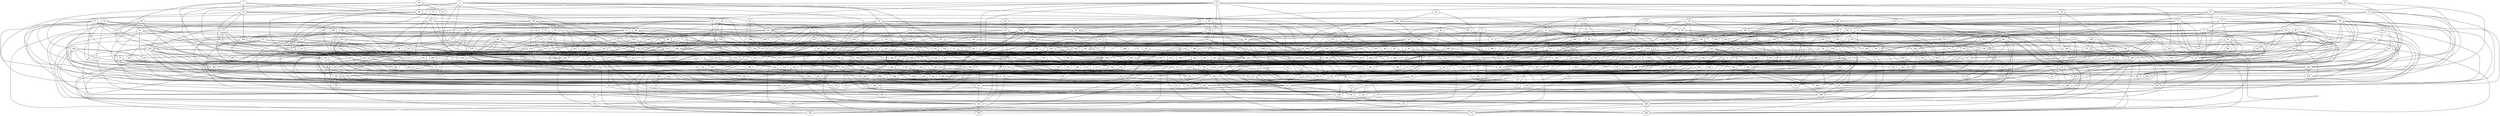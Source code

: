 strict graph "gnp_random_graph(400,0.015)" {
0;
1;
2;
3;
4;
5;
6;
7;
8;
9;
10;
11;
12;
13;
14;
15;
16;
17;
18;
19;
20;
21;
22;
23;
24;
25;
26;
27;
28;
29;
30;
31;
32;
33;
34;
35;
36;
37;
38;
39;
40;
41;
42;
43;
44;
45;
46;
47;
48;
49;
50;
51;
52;
53;
54;
55;
56;
57;
58;
59;
60;
61;
62;
63;
64;
65;
66;
67;
68;
69;
70;
71;
72;
73;
74;
75;
76;
77;
78;
79;
80;
81;
82;
83;
84;
85;
86;
87;
88;
89;
90;
91;
92;
93;
94;
95;
96;
97;
98;
99;
100;
101;
102;
103;
104;
105;
106;
107;
108;
109;
110;
111;
112;
113;
114;
115;
116;
117;
118;
119;
120;
121;
122;
123;
124;
125;
126;
127;
128;
129;
130;
131;
132;
133;
134;
135;
136;
137;
138;
139;
140;
141;
142;
143;
144;
145;
146;
147;
148;
149;
150;
151;
152;
153;
154;
155;
156;
157;
158;
159;
160;
161;
162;
163;
164;
165;
166;
167;
168;
169;
170;
171;
172;
173;
174;
175;
176;
177;
178;
179;
180;
181;
182;
183;
184;
185;
186;
187;
188;
189;
190;
191;
192;
193;
194;
195;
196;
197;
198;
199;
200;
201;
202;
203;
204;
205;
206;
207;
208;
209;
210;
211;
212;
213;
214;
215;
216;
217;
218;
219;
220;
221;
222;
223;
224;
225;
226;
227;
228;
229;
230;
231;
232;
233;
234;
235;
236;
237;
238;
239;
240;
241;
242;
243;
244;
245;
246;
247;
248;
249;
250;
251;
252;
253;
254;
255;
256;
257;
258;
259;
260;
261;
262;
263;
264;
265;
266;
267;
268;
269;
270;
271;
272;
273;
274;
275;
276;
277;
278;
279;
280;
281;
282;
283;
284;
285;
286;
287;
288;
289;
290;
291;
292;
293;
294;
295;
296;
297;
298;
299;
300;
301;
302;
303;
304;
305;
306;
307;
308;
309;
310;
311;
312;
313;
314;
315;
316;
317;
318;
319;
320;
321;
322;
323;
324;
325;
326;
327;
328;
329;
330;
331;
332;
333;
334;
335;
336;
337;
338;
339;
340;
341;
342;
343;
344;
345;
346;
347;
348;
349;
350;
351;
352;
353;
354;
355;
356;
357;
358;
359;
360;
361;
362;
363;
364;
365;
366;
367;
368;
369;
370;
371;
372;
373;
374;
375;
376;
377;
378;
379;
380;
381;
382;
383;
384;
385;
386;
387;
388;
389;
390;
391;
392;
393;
394;
395;
396;
397;
398;
399;
0 -- 130  [is_available=True, prob="0.116405517371"];
0 -- 203  [is_available=True, prob="1.0"];
0 -- 77  [is_available=True, prob="1.0"];
0 -- 110  [is_available=True, prob="0.169561929281"];
0 -- 48  [is_available=True, prob="0.657339615749"];
0 -- 338  [is_available=True, prob="0.502139698286"];
0 -- 308  [is_available=True, prob="0.82402699683"];
0 -- 14  [is_available=True, prob="0.784222386784"];
0 -- 379  [is_available=True, prob="0.290421449298"];
1 -- 176  [is_available=True, prob="0.0359596388821"];
1 -- 185  [is_available=True, prob="0.866093596334"];
1 -- 182  [is_available=True, prob="0.192455378508"];
1 -- 54  [is_available=True, prob="1.0"];
1 -- 215  [is_available=True, prob="0.549225637049"];
2 -- 116  [is_available=True, prob="0.998551680948"];
2 -- 52  [is_available=True, prob="0.92777671897"];
2 -- 13  [is_available=True, prob="1.0"];
2 -- 356  [is_available=True, prob="1.0"];
2 -- 398  [is_available=True, prob="0.809305800559"];
3 -- 283  [is_available=True, prob="0.193565198987"];
3 -- 211  [is_available=True, prob="0.604376386528"];
3 -- 254  [is_available=True, prob="0.76602856963"];
4 -- 256  [is_available=True, prob="1.0"];
4 -- 131  [is_available=True, prob="1.0"];
4 -- 234  [is_available=True, prob="0.473139443462"];
4 -- 396  [is_available=True, prob="0.462317327472"];
4 -- 334  [is_available=True, prob="0.428895177543"];
4 -- 368  [is_available=True, prob="0.648018308356"];
4 -- 125  [is_available=True, prob="1.0"];
5 -- 38  [is_available=True, prob="0.851019513512"];
5 -- 71  [is_available=True, prob="0.755364369675"];
5 -- 136  [is_available=True, prob="0.996309860707"];
5 -- 348  [is_available=True, prob="0.961089938097"];
5 -- 399  [is_available=True, prob="1.0"];
5 -- 244  [is_available=True, prob="0.100862413235"];
5 -- 94  [is_available=True, prob="0.358374410719"];
5 -- 252  [is_available=True, prob="1.0"];
5 -- 158  [is_available=True, prob="0.220988848158"];
6 -- 101  [is_available=True, prob="0.364250420173"];
6 -- 269  [is_available=True, prob="0.577663887519"];
6 -- 18  [is_available=True, prob="1.0"];
6 -- 277  [is_available=True, prob="1.0"];
6 -- 310  [is_available=True, prob="1.0"];
6 -- 250  [is_available=True, prob="1.0"];
6 -- 252  [is_available=True, prob="1.0"];
6 -- 122  [is_available=True, prob="0.702433425973"];
6 -- 382  [is_available=True, prob="0.769218049935"];
6 -- 319  [is_available=True, prob="0.710333018336"];
7 -- 164  [is_available=True, prob="1.0"];
7 -- 200  [is_available=True, prob="0.00075024067432"];
7 -- 143  [is_available=True, prob="0.890222574959"];
7 -- 338  [is_available=True, prob="0.622922257661"];
7 -- 180  [is_available=True, prob="0.0387072621545"];
7 -- 248  [is_available=True, prob="0.180903086594"];
7 -- 52  [is_available=True, prob="0.23621889532"];
8 -- 321  [is_available=True, prob="1.0"];
8 -- 39  [is_available=True, prob="0.382670475422"];
8 -- 13  [is_available=True, prob="1.0"];
8 -- 110  [is_available=True, prob="1.0"];
8 -- 16  [is_available=True, prob="0.131890899434"];
8 -- 279  [is_available=True, prob="1.0"];
9 -- 202  [is_available=True, prob="0.820815099318"];
9 -- 143  [is_available=True, prob="0.426098801704"];
9 -- 273  [is_available=True, prob="0.605640903659"];
9 -- 306  [is_available=True, prob="0.88955397515"];
9 -- 279  [is_available=True, prob="0.099164972801"];
9 -- 317  [is_available=True, prob="0.398408714897"];
10 -- 256  [is_available=True, prob="0.434328800697"];
10 -- 232  [is_available=True, prob="1.0"];
10 -- 210  [is_available=True, prob="0.888848477223"];
10 -- 82  [is_available=True, prob="0.00669561320817"];
10 -- 374  [is_available=True, prob="0.450677045043"];
10 -- 375  [is_available=True, prob="0.925900791487"];
10 -- 377  [is_available=True, prob="1.0"];
10 -- 282  [is_available=True, prob="0.527363590663"];
10 -- 382  [is_available=True, prob="0.165796847217"];
11 -- 384  [is_available=True, prob="0.518489008049"];
11 -- 66  [is_available=True, prob="0.00367612827927"];
11 -- 180  [is_available=True, prob="0.155818029436"];
11 -- 74  [is_available=True, prob="0.476030017895"];
11 -- 93  [is_available=True, prob="0.840054769057"];
12 -- 39  [is_available=True, prob="0.301019063536"];
12 -- 105  [is_available=True, prob="0.846287842996"];
12 -- 82  [is_available=True, prob="0.455506688187"];
12 -- 276  [is_available=True, prob="0.391833939725"];
12 -- 342  [is_available=True, prob="0.96170068407"];
12 -- 169  [is_available=True, prob="0.334942329289"];
13 -- 258  [is_available=True, prob="0.746380483396"];
13 -- 178  [is_available=True, prob="0.753550105552"];
13 -- 309  [is_available=True, prob="0.832758133891"];
13 -- 377  [is_available=True, prob="0.855249887038"];
13 -- 282  [is_available=True, prob="0.11360912365"];
14 -- 162  [is_available=True, prob="1.0"];
14 -- 260  [is_available=True, prob="0.0609148540385"];
14 -- 38  [is_available=True, prob="0.616515331952"];
14 -- 263  [is_available=True, prob="0.289822103144"];
14 -- 395  [is_available=True, prob="1.0"];
14 -- 322  [is_available=True, prob="0.324806173636"];
14 -- 150  [is_available=True, prob="0.212241614286"];
14 -- 388  [is_available=True, prob="1.0"];
14 -- 187  [is_available=True, prob="0.0185562225037"];
15 -- 163  [is_available=True, prob="0.333788604412"];
15 -- 246  [is_available=True, prob="0.217191307469"];
15 -- 264  [is_available=True, prob="1.0"];
15 -- 297  [is_available=True, prob="0.0757856518519"];
15 -- 75  [is_available=True, prob="0.201636134948"];
15 -- 364  [is_available=True, prob="0.798717165634"];
15 -- 205  [is_available=True, prob="0.247193810548"];
15 -- 115  [is_available=True, prob="0.452190553538"];
15 -- 212  [is_available=True, prob="1.0"];
15 -- 54  [is_available=True, prob="0.963989410068"];
15 -- 56  [is_available=True, prob="0.83717517375"];
16 -- 198  [is_available=True, prob="0.640175648201"];
16 -- 295  [is_available=True, prob="0.461099903678"];
16 -- 208  [is_available=True, prob="0.0483804835466"];
16 -- 360  [is_available=True, prob="0.122781039539"];
16 -- 179  [is_available=True, prob="1.0"];
17 -- 29  [is_available=True, prob="0.911244320405"];
17 -- 69  [is_available=True, prob="0.703080184968"];
18 -- 361  [is_available=True, prob="0.905555377203"];
18 -- 218  [is_available=True, prob="0.847844882984"];
18 -- 292  [is_available=True, prob="1.0"];
18 -- 237  [is_available=True, prob="1.0"];
19 -- 65  [is_available=True, prob="0.859000177227"];
19 -- 267  [is_available=True, prob="1.0"];
19 -- 324  [is_available=True, prob="0.929749573409"];
20 -- 368  [is_available=True, prob="1.0"];
20 -- 389  [is_available=True, prob="0.948425476306"];
20 -- 325  [is_available=True, prob="0.91942909656"];
20 -- 190  [is_available=True, prob="0.241176444448"];
20 -- 71  [is_available=True, prob="0.872719855595"];
21 -- 192  [is_available=True, prob="0.183970996134"];
21 -- 320  [is_available=True, prob="1.0"];
21 -- 306  [is_available=True, prob="0.727402760086"];
21 -- 310  [is_available=True, prob="0.800749229365"];
21 -- 95  [is_available=True, prob="0.0817463848054"];
21 -- 127  [is_available=True, prob="1.0"];
22 -- 292  [is_available=True, prob="0.45191814481"];
22 -- 67  [is_available=True, prob="1.0"];
22 -- 44  [is_available=True, prob="1.0"];
22 -- 305  [is_available=True, prob="0.467654785868"];
23 -- 356  [is_available=True, prob="0.916396994592"];
23 -- 62  [is_available=True, prob="0.65888101098"];
24 -- 322  [is_available=True, prob="0.366035593856"];
24 -- 347  [is_available=True, prob="1.0"];
24 -- 239  [is_available=True, prob="0.828999882055"];
24 -- 305  [is_available=True, prob="0.445398184087"];
24 -- 370  [is_available=True, prob="0.436408284329"];
24 -- 314  [is_available=True, prob="0.964799600584"];
24 -- 175  [is_available=True, prob="1.0"];
24 -- 29  [is_available=True, prob="0.0569049375855"];
24 -- 255  [is_available=True, prob="1.0"];
25 -- 274  [is_available=True, prob="0.54358175357"];
25 -- 301  [is_available=True, prob="0.597598305489"];
25 -- 294  [is_available=True, prob="0.342227143877"];
26 -- 197  [is_available=True, prob="0.608682951294"];
26 -- 47  [is_available=True, prob="0.728180527806"];
27 -- 162  [is_available=True, prob="0.413912958148"];
27 -- 356  [is_available=True, prob="0.20404248369"];
27 -- 166  [is_available=True, prob="0.714684922405"];
27 -- 239  [is_available=True, prob="0.243634323491"];
27 -- 273  [is_available=True, prob="0.550865755855"];
27 -- 149  [is_available=True, prob="1.0"];
28 -- 49  [is_available=True, prob="0.943074339572"];
28 -- 123  [is_available=True, prob="0.503229942094"];
28 -- 277  [is_available=True, prob="1.0"];
28 -- 93  [is_available=True, prob="0.453998636649"];
28 -- 103  [is_available=True, prob="0.828455782503"];
29 -- 99  [is_available=True, prob="0.14219248871"];
29 -- 119  [is_available=True, prob="0.537976277043"];
29 -- 242  [is_available=True, prob="0.21278660779"];
29 -- 183  [is_available=True, prob="0.951967426553"];
29 -- 153  [is_available=True, prob="0.789606417416"];
30 -- 272  [is_available=True, prob="0.216333406432"];
30 -- 146  [is_available=True, prob="1.0"];
30 -- 220  [is_available=True, prob="0.0315040998762"];
30 -- 157  [is_available=True, prob="0.432823612079"];
30 -- 95  [is_available=True, prob="0.0243074032076"];
31 -- 64  [is_available=True, prob="1.0"];
31 -- 384  [is_available=True, prob="1.0"];
31 -- 135  [is_available=True, prob="0.997173532539"];
31 -- 41  [is_available=True, prob="0.189795658449"];
31 -- 339  [is_available=True, prob="1.0"];
31 -- 73  [is_available=True, prob="0.751894020615"];
31 -- 184  [is_available=True, prob="0.647766377637"];
31 -- 348  [is_available=True, prob="1.0"];
32 -- 152  [is_available=True, prob="0.708297036313"];
32 -- 216  [is_available=True, prob="0.0421691564769"];
33 -- 35  [is_available=True, prob="0.569948728159"];
33 -- 166  [is_available=True, prob="0.948916506055"];
33 -- 263  [is_available=True, prob="0.313534597748"];
33 -- 264  [is_available=True, prob="0.603512963585"];
33 -- 395  [is_available=True, prob="1.0"];
33 -- 122  [is_available=True, prob="0.528038529543"];
33 -- 251  [is_available=True, prob="0.214579714614"];
33 -- 348  [is_available=True, prob="0.387317726135"];
34 -- 240  [is_available=True, prob="0.328834261279"];
34 -- 124  [is_available=True, prob="0.501628354578"];
34 -- 269  [is_available=True, prob="0.0282302133356"];
34 -- 46  [is_available=True, prob="0.613234331807"];
35 -- 82  [is_available=True, prob="0.505957037218"];
35 -- 113  [is_available=True, prob="0.13989530195"];
36 -- 256  [is_available=True, prob="0.989659414342"];
36 -- 92  [is_available=True, prob="0.11822906357"];
36 -- 367  [is_available=True, prob="0.850209350659"];
36 -- 149  [is_available=True, prob="0.496613591484"];
36 -- 201  [is_available=True, prob="1.0"];
36 -- 156  [is_available=True, prob="1.0"];
36 -- 221  [is_available=True, prob="0.162205632956"];
36 -- 318  [is_available=True, prob="0.836445793013"];
37 -- 290  [is_available=True, prob="0.899322364949"];
37 -- 374  [is_available=True, prob="0.0915225671419"];
37 -- 100  [is_available=True, prob="1.0"];
37 -- 214  [is_available=True, prob="1.0"];
37 -- 190  [is_available=True, prob="1.0"];
38 -- 198  [is_available=True, prob="0.595079733064"];
38 -- 107  [is_available=True, prob="0.978457223042"];
38 -- 303  [is_available=True, prob="0.247223868035"];
39 -- 124  [is_available=True, prob="1.0"];
39 -- 275  [is_available=True, prob="0.453678855822"];
40 -- 48  [is_available=True, prob="1.0"];
40 -- 353  [is_available=True, prob="0.12409624918"];
40 -- 253  [is_available=True, prob="0.988352372802"];
40 -- 173  [is_available=True, prob="0.585643685501"];
40 -- 111  [is_available=True, prob="0.971656147735"];
41 -- 356  [is_available=True, prob="0.658770382774"];
41 -- 300  [is_available=True, prob="1.0"];
41 -- 176  [is_available=True, prob="0.56853535928"];
41 -- 340  [is_available=True, prob="0.317598803602"];
41 -- 277  [is_available=True, prob="0.0243745395766"];
41 -- 86  [is_available=True, prob="0.459811825295"];
41 -- 378  [is_available=True, prob="0.267666731919"];
41 -- 252  [is_available=True, prob="0.423296080139"];
42 -- 44  [is_available=True, prob="0.00227740347901"];
42 -- 304  [is_available=True, prob="1.0"];
42 -- 372  [is_available=True, prob="0.055058692301"];
42 -- 215  [is_available=True, prob="0.485149165389"];
42 -- 88  [is_available=True, prob="0.822911892373"];
42 -- 285  [is_available=True, prob="0.36391749877"];
43 -- 64  [is_available=True, prob="0.138425643742"];
43 -- 256  [is_available=True, prob="1.0"];
43 -- 355  [is_available=True, prob="0.841782489016"];
43 -- 47  [is_available=True, prob="0.0902785521284"];
43 -- 144  [is_available=True, prob="0.60762863249"];
43 -- 242  [is_available=True, prob="0.181770359333"];
44 -- 225  [is_available=True, prob="1.0"];
44 -- 292  [is_available=True, prob="0.653995068165"];
44 -- 47  [is_available=True, prob="1.0"];
45 -- 114  [is_available=True, prob="0.995325450229"];
45 -- 286  [is_available=True, prob="0.829546502841"];
45 -- 178  [is_available=True, prob="0.941012405689"];
45 -- 142  [is_available=True, prob="0.629752545149"];
45 -- 79  [is_available=True, prob="0.957637245052"];
46 -- 115  [is_available=True, prob="0.61403306661"];
46 -- 333  [is_available=True, prob="0.276235276622"];
46 -- 174  [is_available=True, prob="0.849682174922"];
46 -- 389  [is_available=True, prob="0.406991660443"];
47 -- 320  [is_available=True, prob="0.644831766977"];
47 -- 167  [is_available=True, prob="0.934242296334"];
47 -- 219  [is_available=True, prob="0.0980375937632"];
47 -- 284  [is_available=True, prob="0.64994473842"];
47 -- 58  [is_available=True, prob="0.780097150633"];
48 -- 169  [is_available=True, prob="0.576818154762"];
48 -- 203  [is_available=True, prob="0.767585085578"];
48 -- 140  [is_available=True, prob="0.0019478181154"];
48 -- 81  [is_available=True, prob="1.0"];
48 -- 232  [is_available=True, prob="1.0"];
49 -- 168  [is_available=True, prob="0.679465554704"];
49 -- 265  [is_available=True, prob="1.0"];
49 -- 94  [is_available=True, prob="0.898168761868"];
49 -- 263  [is_available=True, prob="1.0"];
50 -- 264  [is_available=True, prob="0.573007504391"];
50 -- 340  [is_available=True, prob="0.634679851132"];
50 -- 212  [is_available=True, prob="0.0325388743331"];
50 -- 222  [is_available=True, prob="0.246786536539"];
50 -- 158  [is_available=True, prob="1.0"];
51 -- 131  [is_available=True, prob="0.880475920969"];
51 -- 326  [is_available=True, prob="1.0"];
51 -- 233  [is_available=True, prob="1.0"];
51 -- 291  [is_available=True, prob="1.0"];
51 -- 276  [is_available=True, prob="0.883955113522"];
51 -- 91  [is_available=True, prob="0.332161241155"];
51 -- 127  [is_available=True, prob="0.145745286373"];
52 -- 159  [is_available=True, prob="1.0"];
52 -- 338  [is_available=True, prob="0.551911886463"];
52 -- 314  [is_available=True, prob="0.616541022933"];
53 -- 261  [is_available=True, prob="0.543689116546"];
53 -- 174  [is_available=True, prob="0.560252053919"];
53 -- 191  [is_available=True, prob="0.684224227832"];
54 -- 68  [is_available=True, prob="0.996983610407"];
54 -- 70  [is_available=True, prob="1.0"];
54 -- 179  [is_available=True, prob="0.135117640842"];
54 -- 55  [is_available=True, prob="0.78528888465"];
54 -- 228  [is_available=True, prob="0.0771854125615"];
54 -- 189  [is_available=True, prob="0.427388841262"];
55 -- 294  [is_available=True, prob="0.954467982026"];
55 -- 270  [is_available=True, prob="1.0"];
55 -- 211  [is_available=True, prob="0.204193278899"];
55 -- 344  [is_available=True, prob="0.247493325582"];
55 -- 285  [is_available=True, prob="0.51560210677"];
56 -- 320  [is_available=True, prob="0.0366071444337"];
56 -- 194  [is_available=True, prob="0.0650648600099"];
56 -- 110  [is_available=True, prob="0.314798302118"];
56 -- 184  [is_available=True, prob="0.199769555315"];
56 -- 335  [is_available=True, prob="0.972532354228"];
56 -- 190  [is_available=True, prob="0.637267076013"];
57 -- 290  [is_available=True, prob="0.733936310234"];
57 -- 332  [is_available=True, prob="0.208741805526"];
57 -- 75  [is_available=True, prob="0.259465809191"];
57 -- 108  [is_available=True, prob="0.88887725058"];
57 -- 365  [is_available=True, prob="0.660168397692"];
57 -- 82  [is_available=True, prob="0.171778006464"];
57 -- 215  [is_available=True, prob="0.370548526327"];
57 -- 364  [is_available=True, prob="1.0"];
57 -- 254  [is_available=True, prob="1.0"];
58 -- 380  [is_available=True, prob="1.0"];
58 -- 206  [is_available=True, prob="1.0"];
59 -- 176  [is_available=True, prob="0.732739139163"];
59 -- 238  [is_available=True, prob="0.819959152442"];
60 -- 96  [is_available=True, prob="1.0"];
60 -- 128  [is_available=True, prob="1.0"];
60 -- 161  [is_available=True, prob="0.853600024892"];
60 -- 297  [is_available=True, prob="0.29345035133"];
60 -- 367  [is_available=True, prob="0.29996198588"];
60 -- 341  [is_available=True, prob="0.139999343282"];
60 -- 249  [is_available=True, prob="0.90660970335"];
60 -- 284  [is_available=True, prob="1.0"];
61 -- 118  [is_available=True, prob="0.433613679118"];
61 -- 311  [is_available=True, prob="1.0"];
62 -- 195  [is_available=True, prob="0.224779415083"];
62 -- 69  [is_available=True, prob="0.369623550644"];
62 -- 141  [is_available=True, prob="0.699635173856"];
62 -- 208  [is_available=True, prob="0.492619269254"];
62 -- 114  [is_available=True, prob="0.501752727764"];
62 -- 278  [is_available=True, prob="0.186320175888"];
63 -- 105  [is_available=True, prob="0.86931893839"];
63 -- 366  [is_available=True, prob="0.145060189712"];
64 -- 66  [is_available=True, prob="1.0"];
64 -- 259  [is_available=True, prob="0.298257345489"];
64 -- 344  [is_available=True, prob="0.331432148964"];
64 -- 214  [is_available=True, prob="0.744321379002"];
64 -- 247  [is_available=True, prob="0.874815756317"];
64 -- 184  [is_available=True, prob="0.297124793777"];
65 -- 226  [is_available=True, prob="0.769038878101"];
65 -- 72  [is_available=True, prob="0.414586946414"];
65 -- 339  [is_available=True, prob="1.0"];
65 -- 235  [is_available=True, prob="1.0"];
65 -- 271  [is_available=True, prob="0.287752305991"];
65 -- 245  [is_available=True, prob="1.0"];
65 -- 375  [is_available=True, prob="1.0"];
65 -- 85  [is_available=True, prob="0.349848338445"];
66 -- 245  [is_available=True, prob="1.0"];
67 -- 256  [is_available=True, prob="0.335270499284"];
67 -- 169  [is_available=True, prob="1.0"];
67 -- 138  [is_available=True, prob="0.476241877205"];
67 -- 76  [is_available=True, prob="0.352814731668"];
67 -- 270  [is_available=True, prob="1.0"];
67 -- 79  [is_available=True, prob="0.361122645181"];
67 -- 337  [is_available=True, prob="0.945411390737"];
67 -- 84  [is_available=True, prob="0.134213328684"];
68 -- 226  [is_available=True, prob="0.549949812903"];
68 -- 300  [is_available=True, prob="0.665973117978"];
68 -- 77  [is_available=True, prob="1.0"];
68 -- 239  [is_available=True, prob="0.352926782614"];
68 -- 144  [is_available=True, prob="1.0"];
68 -- 113  [is_available=True, prob="0.0468289761611"];
68 -- 223  [is_available=True, prob="0.740389757393"];
69 -- 258  [is_available=True, prob="0.93195112357"];
69 -- 260  [is_available=True, prob="0.895355307412"];
69 -- 135  [is_available=True, prob="0.102409429748"];
69 -- 177  [is_available=True, prob="0.715533472776"];
69 -- 298  [is_available=True, prob="0.427305735993"];
69 -- 299  [is_available=True, prob="0.102034678752"];
69 -- 204  [is_available=True, prob="0.872404763321"];
69 -- 95  [is_available=True, prob="1.0"];
70 -- 390  [is_available=True, prob="0.852121226947"];
70 -- 300  [is_available=True, prob="1.0"];
70 -- 204  [is_available=True, prob="0.735262727486"];
70 -- 369  [is_available=True, prob="0.542391048798"];
70 -- 242  [is_available=True, prob="0.377950155861"];
70 -- 281  [is_available=True, prob="0.649168644593"];
70 -- 95  [is_available=True, prob="0.7106701061"];
71 -- 342  [is_available=True, prob="0.765495172415"];
71 -- 359  [is_available=True, prob="0.97047836671"];
71 -- 374  [is_available=True, prob="1.0"];
71 -- 316  [is_available=True, prob="0.109118119984"];
72 -- 98  [is_available=True, prob="0.17168412854"];
72 -- 234  [is_available=True, prob="1.0"];
72 -- 257  [is_available=True, prob="0.875068370973"];
73 -- 230  [is_available=True, prob="0.958482702148"];
73 -- 362  [is_available=True, prob="0.947277431509"];
73 -- 299  [is_available=True, prob="0.30477188721"];
73 -- 110  [is_available=True, prob="1.0"];
73 -- 112  [is_available=True, prob="0.643316520136"];
73 -- 307  [is_available=True, prob="1.0"];
73 -- 116  [is_available=True, prob="1.0"];
73 -- 334  [is_available=True, prob="0.962032602824"];
73 -- 252  [is_available=True, prob="0.0362075980395"];
73 -- 95  [is_available=True, prob="0.175752662157"];
74 -- 334  [is_available=True, prob="0.0517093228265"];
74 -- 307  [is_available=True, prob="0.936217474166"];
74 -- 270  [is_available=True, prob="0.308650648547"];
74 -- 214  [is_available=True, prob="1.0"];
74 -- 287  [is_available=True, prob="0.339278101315"];
75 -- 102  [is_available=True, prob="0.570753761926"];
75 -- 297  [is_available=True, prob="1.0"];
75 -- 172  [is_available=True, prob="0.44690050945"];
75 -- 335  [is_available=True, prob="0.0629276207875"];
75 -- 340  [is_available=True, prob="0.284821968045"];
75 -- 187  [is_available=True, prob="0.195564785543"];
75 -- 380  [is_available=True, prob="0.354044112314"];
75 -- 223  [is_available=True, prob="1.0"];
76 -- 192  [is_available=True, prob="1.0"];
76 -- 344  [is_available=True, prob="0.203279389941"];
76 -- 264  [is_available=True, prob="0.0810855429909"];
76 -- 291  [is_available=True, prob="0.226279278758"];
76 -- 95  [is_available=True, prob="0.501873630718"];
76 -- 268  [is_available=True, prob="0.989154900749"];
76 -- 307  [is_available=True, prob="0.542139114074"];
76 -- 337  [is_available=True, prob="0.644711692874"];
76 -- 82  [is_available=True, prob="1.0"];
76 -- 227  [is_available=True, prob="0.970140156167"];
76 -- 312  [is_available=True, prob="1.0"];
76 -- 315  [is_available=True, prob="1.0"];
76 -- 187  [is_available=True, prob="0.319131926047"];
76 -- 156  [is_available=True, prob="0.336651893456"];
76 -- 191  [is_available=True, prob="1.0"];
77 -- 197  [is_available=True, prob="0.044989236533"];
77 -- 178  [is_available=True, prob="0.73292264388"];
77 -- 181  [is_available=True, prob="0.0936931133748"];
77 -- 375  [is_available=True, prob="0.712216506703"];
78 -- 344  [is_available=True, prob="1.0"];
78 -- 368  [is_available=True, prob="1.0"];
78 -- 243  [is_available=True, prob="0.165807513958"];
78 -- 316  [is_available=True, prob="1.0"];
79 -- 288  [is_available=True, prob="0.666813232126"];
79 -- 239  [is_available=True, prob="1.0"];
79 -- 304  [is_available=True, prob="1.0"];
79 -- 242  [is_available=True, prob="0.984792080234"];
79 -- 372  [is_available=True, prob="0.20726439695"];
79 -- 85  [is_available=True, prob="0.746376281076"];
80 -- 356  [is_available=True, prob="0.18221406078"];
80 -- 395  [is_available=True, prob="0.160924063674"];
80 -- 300  [is_available=True, prob="1.0"];
80 -- 119  [is_available=True, prob="1.0"];
80 -- 282  [is_available=True, prob="0.505235516198"];
80 -- 158  [is_available=True, prob="0.119084723852"];
81 -- 82  [is_available=True, prob="0.906638265562"];
81 -- 299  [is_available=True, prob="1.0"];
81 -- 196  [is_available=True, prob="0.774303369679"];
81 -- 199  [is_available=True, prob="0.769039335051"];
82 -- 162  [is_available=True, prob="0.295278631722"];
82 -- 365  [is_available=True, prob="0.674105096539"];
82 -- 176  [is_available=True, prob="0.117871783124"];
82 -- 150  [is_available=True, prob="0.316994978556"];
83 -- 203  [is_available=True, prob="1.0"];
83 -- 143  [is_available=True, prob="0.251699324837"];
83 -- 144  [is_available=True, prob="0.127899504366"];
83 -- 115  [is_available=True, prob="1.0"];
83 -- 343  [is_available=True, prob="0.959191092467"];
83 -- 344  [is_available=True, prob="0.333759828766"];
84 -- 132  [is_available=True, prob="1.0"];
84 -- 199  [is_available=True, prob="0.33237220986"];
84 -- 265  [is_available=True, prob="0.263925371107"];
84 -- 176  [is_available=True, prob="0.23969652718"];
84 -- 146  [is_available=True, prob="0.861059764792"];
84 -- 182  [is_available=True, prob="0.39392892689"];
84 -- 281  [is_available=True, prob="0.63817374087"];
85 -- 129  [is_available=True, prob="0.417016865042"];
85 -- 161  [is_available=True, prob="0.661767946116"];
86 -- 218  [is_available=True, prob="1.0"];
87 -- 96  [is_available=True, prob="1.0"];
87 -- 288  [is_available=True, prob="0.934746289263"];
87 -- 395  [is_available=True, prob="1.0"];
87 -- 144  [is_available=True, prob="0.1050849631"];
87 -- 369  [is_available=True, prob="0.931583388656"];
87 -- 118  [is_available=True, prob="0.206014856388"];
87 -- 318  [is_available=True, prob="0.622783650479"];
88 -- 96  [is_available=True, prob="1.0"];
88 -- 129  [is_available=True, prob="0.252852535486"];
88 -- 325  [is_available=True, prob="0.632565024537"];
88 -- 135  [is_available=True, prob="0.291286071153"];
88 -- 173  [is_available=True, prob="0.0550743701401"];
88 -- 175  [is_available=True, prob="0.53599540897"];
88 -- 119  [is_available=True, prob="0.0059263213719"];
88 -- 380  [is_available=True, prob="1.0"];
89 -- 385  [is_available=True, prob="0.699154098497"];
89 -- 292  [is_available=True, prob="0.974188023553"];
89 -- 359  [is_available=True, prob="0.79072040635"];
89 -- 273  [is_available=True, prob="1.0"];
89 -- 121  [is_available=True, prob="1.0"];
89 -- 350  [is_available=True, prob="0.976028195153"];
90 -- 163  [is_available=True, prob="0.116939517416"];
90 -- 292  [is_available=True, prob="0.7069513767"];
90 -- 392  [is_available=True, prob="0.736442768699"];
90 -- 236  [is_available=True, prob="0.76411279311"];
90 -- 277  [is_available=True, prob="0.265539426093"];
90 -- 253  [is_available=True, prob="1.0"];
91 -- 259  [is_available=True, prob="0.383746032607"];
91 -- 241  [is_available=True, prob="0.359742644677"];
91 -- 249  [is_available=True, prob="1.0"];
91 -- 348  [is_available=True, prob="0.155818771304"];
91 -- 189  [is_available=True, prob="0.368592119976"];
92 -- 342  [is_available=True, prob="0.69814248572"];
92 -- 262  [is_available=True, prob="0.620008683713"];
92 -- 198  [is_available=True, prob="1.0"];
93 -- 257  [is_available=True, prob="1.0"];
93 -- 354  [is_available=True, prob="0.597811280045"];
93 -- 163  [is_available=True, prob="0.0267360450896"];
93 -- 297  [is_available=True, prob="0.0600917850401"];
93 -- 337  [is_available=True, prob="1.0"];
93 -- 286  [is_available=True, prob="0.108584707714"];
94 -- 145  [is_available=True, prob="1.0"];
94 -- 120  [is_available=True, prob="0.507123486491"];
94 -- 318  [is_available=True, prob="0.839168789777"];
94 -- 133  [is_available=True, prob="0.902258054866"];
95 -- 354  [is_available=True, prob="1.0"];
95 -- 110  [is_available=True, prob="1.0"];
95 -- 209  [is_available=True, prob="1.0"];
95 -- 286  [is_available=True, prob="0.0413742858214"];
95 -- 204  [is_available=True, prob="1.0"];
95 -- 121  [is_available=True, prob="0.974126366436"];
95 -- 349  [is_available=True, prob="0.0377737291592"];
95 -- 325  [is_available=True, prob="0.686973183633"];
96 -- 192  [is_available=True, prob="0.0650236501074"];
96 -- 256  [is_available=True, prob="0.0886772471883"];
96 -- 136  [is_available=True, prob="0.112961723652"];
96 -- 176  [is_available=True, prob="0.155620914994"];
97 -- 257  [is_available=True, prob="0.356320693752"];
97 -- 379  [is_available=True, prob="0.144615664057"];
97 -- 221  [is_available=True, prob="0.786134568917"];
97 -- 329  [is_available=True, prob="0.9075232534"];
98 -- 261  [is_available=True, prob="1.0"];
98 -- 393  [is_available=True, prob="0.820804943695"];
98 -- 301  [is_available=True, prob="0.363346974018"];
98 -- 174  [is_available=True, prob="0.328937902676"];
98 -- 367  [is_available=True, prob="0.878908522661"];
98 -- 273  [is_available=True, prob="1.0"];
98 -- 126  [is_available=True, prob="0.10695220066"];
99 -- 368  [is_available=True, prob="1.0"];
99 -- 325  [is_available=True, prob="0.0875783855"];
99 -- 112  [is_available=True, prob="1.0"];
99 -- 274  [is_available=True, prob="1.0"];
99 -- 287  [is_available=True, prob="0.298833658617"];
100 -- 386  [is_available=True, prob="0.727057404678"];
100 -- 262  [is_available=True, prob="0.683335172996"];
100 -- 392  [is_available=True, prob="0.783628398199"];
100 -- 331  [is_available=True, prob="0.464192816482"];
100 -- 399  [is_available=True, prob="0.0992100895445"];
100 -- 152  [is_available=True, prob="1.0"];
101 -- 165  [is_available=True, prob="1.0"];
101 -- 394  [is_available=True, prob="1.0"];
101 -- 242  [is_available=True, prob="0.0155315765055"];
101 -- 214  [is_available=True, prob="0.20741730169"];
101 -- 346  [is_available=True, prob="0.170877898678"];
101 -- 287  [is_available=True, prob="0.204532309048"];
102 -- 164  [is_available=True, prob="1.0"];
102 -- 383  [is_available=True, prob="0.205926015339"];
103 -- 312  [is_available=True, prob="0.603813801444"];
103 -- 376  [is_available=True, prob="0.804412371313"];
104 -- 248  [is_available=True, prob="0.63524314358"];
104 -- 115  [is_available=True, prob="0.104678172703"];
105 -- 295  [is_available=True, prob="0.726438617658"];
105 -- 360  [is_available=True, prob="0.0548657943117"];
105 -- 233  [is_available=True, prob="0.518913001922"];
105 -- 145  [is_available=True, prob="0.898165086934"];
105 -- 373  [is_available=True, prob="1.0"];
106 -- 307  [is_available=True, prob="0.794060727025"];
106 -- 316  [is_available=True, prob="1.0"];
106 -- 387  [is_available=True, prob="0.981509932345"];
106 -- 158  [is_available=True, prob="0.558723153357"];
107 -- 167  [is_available=True, prob="1.0"];
107 -- 138  [is_available=True, prob="1.0"];
107 -- 302  [is_available=True, prob="1.0"];
107 -- 368  [is_available=True, prob="0.585004685319"];
107 -- 114  [is_available=True, prob="0.371498477997"];
107 -- 243  [is_available=True, prob="0.375666418259"];
107 -- 315  [is_available=True, prob="1.0"];
107 -- 287  [is_available=True, prob="0.844723419652"];
108 -- 192  [is_available=True, prob="0.714970450837"];
108 -- 139  [is_available=True, prob="0.137531636249"];
108 -- 207  [is_available=True, prob="0.134727929457"];
108 -- 178  [is_available=True, prob="1.0"];
108 -- 286  [is_available=True, prob="0.0162971560203"];
109 -- 184  [is_available=True, prob="1.0"];
109 -- 355  [is_available=True, prob="0.0669449043514"];
109 -- 354  [is_available=True, prob="0.87115446526"];
109 -- 171  [is_available=True, prob="1.0"];
110 -- 323  [is_available=True, prob="1.0"];
110 -- 242  [is_available=True, prob="0.0532535555197"];
110 -- 149  [is_available=True, prob="0.165777708214"];
110 -- 233  [is_available=True, prob="0.834207570655"];
111 -- 317  [is_available=True, prob="1.0"];
112 -- 285  [is_available=True, prob="1.0"];
112 -- 269  [is_available=True, prob="0.623953226558"];
112 -- 243  [is_available=True, prob="1.0"];
113 -- 322  [is_available=True, prob="1.0"];
113 -- 327  [is_available=True, prob="0.856155966908"];
113 -- 139  [is_available=True, prob="1.0"];
113 -- 332  [is_available=True, prob="0.00421120670029"];
113 -- 117  [is_available=True, prob="0.776115610845"];
113 -- 127  [is_available=True, prob="0.877478199398"];
114 -- 301  [is_available=True, prob="0.0555033845791"];
114 -- 211  [is_available=True, prob="0.509036562587"];
114 -- 286  [is_available=True, prob="1.0"];
115 -- 258  [is_available=True, prob="0.981490084126"];
115 -- 359  [is_available=True, prob="0.899901701303"];
115 -- 203  [is_available=True, prob="1.0"];
115 -- 246  [is_available=True, prob="0.384231375703"];
115 -- 375  [is_available=True, prob="0.720857710795"];
115 -- 185  [is_available=True, prob="0.640445047924"];
115 -- 126  [is_available=True, prob="1.0"];
116 -- 288  [is_available=True, prob="0.110667277507"];
116 -- 164  [is_available=True, prob="1.0"];
117 -- 259  [is_available=True, prob="0.303320977635"];
117 -- 295  [is_available=True, prob="0.965985323582"];
117 -- 278  [is_available=True, prob="1.0"];
117 -- 186  [is_available=True, prob="0.710297895412"];
117 -- 318  [is_available=True, prob="0.608650036834"];
118 -- 279  [is_available=True, prob="0.0872257618306"];
118 -- 155  [is_available=True, prob="0.686659145457"];
119 -- 352  [is_available=True, prob="1.0"];
119 -- 194  [is_available=True, prob="0.0680866514702"];
119 -- 228  [is_available=True, prob="0.269655013099"];
119 -- 235  [is_available=True, prob="0.965147871226"];
120 -- 282  [is_available=True, prob="1.0"];
120 -- 350  [is_available=True, prob="1.0"];
120 -- 306  [is_available=True, prob="1.0"];
120 -- 175  [is_available=True, prob="0.193709150454"];
121 -- 331  [is_available=True, prob="0.951194294013"];
121 -- 365  [is_available=True, prob="0.199412047958"];
122 -- 352  [is_available=True, prob="0.373728264353"];
122 -- 180  [is_available=True, prob="0.155709145045"];
122 -- 191  [is_available=True, prob="0.730404410523"];
122 -- 348  [is_available=True, prob="0.774220460628"];
122 -- 223  [is_available=True, prob="0.771302779427"];
123 -- 354  [is_available=True, prob="1.0"];
123 -- 230  [is_available=True, prob="0.428453703704"];
123 -- 202  [is_available=True, prob="0.35385511085"];
123 -- 205  [is_available=True, prob="0.0952200592091"];
123 -- 174  [is_available=True, prob="0.654291695759"];
123 -- 242  [is_available=True, prob="0.9679174328"];
123 -- 187  [is_available=True, prob="1.0"];
124 -- 362  [is_available=True, prob="0.232876207551"];
124 -- 395  [is_available=True, prob="1.0"];
124 -- 369  [is_available=True, prob="0.807836045037"];
124 -- 185  [is_available=True, prob="1.0"];
125 -- 224  [is_available=True, prob="1.0"];
125 -- 354  [is_available=True, prob="0.869942925504"];
125 -- 395  [is_available=True, prob="0.0703728788514"];
125 -- 333  [is_available=True, prob="0.720687646185"];
125 -- 398  [is_available=True, prob="0.883088748741"];
125 -- 272  [is_available=True, prob="1.0"];
125 -- 147  [is_available=True, prob="1.0"];
125 -- 214  [is_available=True, prob="1.0"];
125 -- 324  [is_available=True, prob="0.3160510221"];
126 -- 249  [is_available=True, prob="0.718099456884"];
126 -- 342  [is_available=True, prob="0.164842309377"];
127 -- 334  [is_available=True, prob="1.0"];
127 -- 338  [is_available=True, prob="0.675581142978"];
127 -- 220  [is_available=True, prob="0.0592659582199"];
128 -- 354  [is_available=True, prob="1.0"];
128 -- 134  [is_available=True, prob="0.161746269368"];
128 -- 294  [is_available=True, prob="0.0670693367263"];
128 -- 239  [is_available=True, prob="1.0"];
128 -- 149  [is_available=True, prob="0.516590935747"];
128 -- 346  [is_available=True, prob="0.191268801642"];
128 -- 181  [is_available=True, prob="0.214578256478"];
129 -- 208  [is_available=True, prob="0.805030305361"];
129 -- 254  [is_available=True, prob="0.873061056813"];
129 -- 359  [is_available=True, prob="0.988670080833"];
130 -- 281  [is_available=True, prob="0.434984401235"];
130 -- 170  [is_available=True, prob="0.982166085737"];
130 -- 311  [is_available=True, prob="1.0"];
131 -- 161  [is_available=True, prob="0.542343532141"];
131 -- 259  [is_available=True, prob="1.0"];
131 -- 171  [is_available=True, prob="0.583396077766"];
131 -- 178  [is_available=True, prob="0.477551173105"];
131 -- 371  [is_available=True, prob="1.0"];
131 -- 154  [is_available=True, prob="1.0"];
131 -- 318  [is_available=True, prob="0.384906020998"];
132 -- 154  [is_available=True, prob="0.119476436343"];
132 -- 317  [is_available=True, prob="0.429920356857"];
132 -- 318  [is_available=True, prob="0.948315371022"];
132 -- 319  [is_available=True, prob="0.198350829861"];
133 -- 291  [is_available=True, prob="0.948948571159"];
133 -- 293  [is_available=True, prob="0.440395750258"];
133 -- 264  [is_available=True, prob="0.288105517922"];
133 -- 297  [is_available=True, prob="1.0"];
133 -- 335  [is_available=True, prob="0.778520775108"];
133 -- 240  [is_available=True, prob="0.692780813204"];
133 -- 305  [is_available=True, prob="0.703542204677"];
133 -- 178  [is_available=True, prob="0.350783422842"];
134 -- 306  [is_available=True, prob="0.686314575993"];
134 -- 389  [is_available=True, prob="0.714025417276"];
135 -- 324  [is_available=True, prob="0.586404641529"];
136 -- 232  [is_available=True, prob="1.0"];
136 -- 366  [is_available=True, prob="0.221664449895"];
136 -- 246  [is_available=True, prob="0.374975245959"];
136 -- 188  [is_available=True, prob="0.372835304094"];
137 -- 356  [is_available=True, prob="0.891460963096"];
137 -- 328  [is_available=True, prob="1.0"];
137 -- 202  [is_available=True, prob="0.396926028149"];
137 -- 268  [is_available=True, prob="0.957142608172"];
137 -- 337  [is_available=True, prob="0.570399284671"];
137 -- 234  [is_available=True, prob="0.0194363643723"];
137 -- 266  [is_available=True, prob="0.890605729554"];
138 -- 337  [is_available=True, prob="0.360326055296"];
138 -- 188  [is_available=True, prob="0.503579592927"];
139 -- 237  [is_available=True, prob="0.49806871937"];
139 -- 174  [is_available=True, prob="0.832390696561"];
140 -- 354  [is_available=True, prob="1.0"];
140 -- 326  [is_available=True, prob="0.0166891709759"];
140 -- 231  [is_available=True, prob="0.520843516458"];
140 -- 393  [is_available=True, prob="0.0561370581213"];
140 -- 143  [is_available=True, prob="0.0501966548863"];
140 -- 210  [is_available=True, prob="0.139027032238"];
140 -- 378  [is_available=True, prob="0.730901127177"];
140 -- 319  [is_available=True, prob="0.88396550212"];
141 -- 355  [is_available=True, prob="0.882230577593"];
141 -- 397  [is_available=True, prob="0.742506445079"];
141 -- 335  [is_available=True, prob="1.0"];
142 -- 339  [is_available=True, prob="1.0"];
142 -- 162  [is_available=True, prob="0.601478413822"];
142 -- 266  [is_available=True, prob="7.89729126328e-05"];
142 -- 263  [is_available=True, prob="0.843577564647"];
143 -- 365  [is_available=True, prob="0.240186716106"];
143 -- 379  [is_available=True, prob="0.575406223465"];
145 -- 353  [is_available=True, prob="0.532891753455"];
145 -- 162  [is_available=True, prob="1.0"];
145 -- 228  [is_available=True, prob="0.694287415811"];
145 -- 396  [is_available=True, prob="0.243501003525"];
145 -- 270  [is_available=True, prob="0.473571138602"];
146 -- 224  [is_available=True, prob="0.57640464742"];
146 -- 161  [is_available=True, prob="0.152018516852"];
146 -- 370  [is_available=True, prob="0.937390359418"];
147 -- 353  [is_available=True, prob="0.474154953908"];
147 -- 255  [is_available=True, prob="1.0"];
148 -- 192  [is_available=True, prob="0.872088200431"];
148 -- 385  [is_available=True, prob="0.438403928331"];
148 -- 391  [is_available=True, prob="0.76424301704"];
148 -- 235  [is_available=True, prob="0.667793327302"];
148 -- 173  [is_available=True, prob="0.510224094855"];
148 -- 206  [is_available=True, prob="0.736720710338"];
149 -- 259  [is_available=True, prob="0.00208087845822"];
149 -- 389  [is_available=True, prob="0.583460074976"];
149 -- 297  [is_available=True, prob="0.735561072776"];
149 -- 339  [is_available=True, prob="1.0"];
149 -- 307  [is_available=True, prob="0.342235130575"];
149 -- 311  [is_available=True, prob="0.75533847445"];
150 -- 257  [is_available=True, prob="0.349037008475"];
150 -- 324  [is_available=True, prob="0.0250231844498"];
150 -- 394  [is_available=True, prob="0.644454350234"];
150 -- 172  [is_available=True, prob="0.243104559161"];
151 -- 266  [is_available=True, prob="0.983408349823"];
151 -- 180  [is_available=True, prob="0.0216189774038"];
151 -- 278  [is_available=True, prob="1.0"];
152 -- 260  [is_available=True, prob="1.0"];
152 -- 345  [is_available=True, prob="1.0"];
152 -- 321  [is_available=True, prob="1.0"];
153 -- 394  [is_available=True, prob="0.145505598713"];
153 -- 164  [is_available=True, prob="1.0"];
153 -- 166  [is_available=True, prob="1.0"];
154 -- 177  [is_available=True, prob="0.012355914128"];
154 -- 366  [is_available=True, prob="1.0"];
155 -- 200  [is_available=True, prob="1.0"];
155 -- 204  [is_available=True, prob="0.597156507156"];
155 -- 236  [is_available=True, prob="0.989473431785"];
155 -- 270  [is_available=True, prob="0.335043454213"];
155 -- 272  [is_available=True, prob="0.0590248841706"];
155 -- 376  [is_available=True, prob="0.870074433246"];
156 -- 296  [is_available=True, prob="1.0"];
156 -- 219  [is_available=True, prob="0.327676538531"];
157 -- 208  [is_available=True, prob="0.634097809943"];
157 -- 187  [is_available=True, prob="0.799227710789"];
157 -- 174  [is_available=True, prob="0.454079434405"];
158 -- 360  [is_available=True, prob="0.0341569500474"];
158 -- 171  [is_available=True, prob="0.651562554939"];
158 -- 274  [is_available=True, prob="0.384176925382"];
159 -- 201  [is_available=True, prob="1.0"];
159 -- 387  [is_available=True, prob="0.994188747894"];
160 -- 321  [is_available=True, prob="1.0"];
160 -- 194  [is_available=True, prob="0.582085306911"];
160 -- 198  [is_available=True, prob="0.210836561531"];
160 -- 328  [is_available=True, prob="1.0"];
160 -- 367  [is_available=True, prob="0.940038307063"];
160 -- 369  [is_available=True, prob="0.896699167182"];
160 -- 276  [is_available=True, prob="1.0"];
161 -- 249  [is_available=True, prob="0.949589617925"];
163 -- 258  [is_available=True, prob="0.463128056814"];
163 -- 389  [is_available=True, prob="0.400724486635"];
163 -- 265  [is_available=True, prob="0.637080276644"];
163 -- 394  [is_available=True, prob="0.508311518957"];
163 -- 354  [is_available=True, prob="0.324249244117"];
163 -- 251  [is_available=True, prob="0.249848691543"];
164 -- 168  [is_available=True, prob="0.693431336593"];
164 -- 298  [is_available=True, prob="0.847770677106"];
164 -- 275  [is_available=True, prob="1.0"];
164 -- 251  [is_available=True, prob="1.0"];
164 -- 276  [is_available=True, prob="0.353798839222"];
165 -- 363  [is_available=True, prob="0.830068696478"];
165 -- 370  [is_available=True, prob="1.0"];
165 -- 323  [is_available=True, prob="0.129373150791"];
165 -- 374  [is_available=True, prob="0.407084328408"];
166 -- 259  [is_available=True, prob="0.698908571651"];
166 -- 284  [is_available=True, prob="0.779639472837"];
167 -- 203  [is_available=True, prob="1.0"];
167 -- 393  [is_available=True, prob="0.589489841097"];
167 -- 304  [is_available=True, prob="0.796949608371"];
167 -- 245  [is_available=True, prob="0.271575237402"];
167 -- 311  [is_available=True, prob="1.0"];
168 -- 270  [is_available=True, prob="1.0"];
168 -- 345  [is_available=True, prob="0.96593933591"];
169 -- 200  [is_available=True, prob="1.0"];
169 -- 268  [is_available=True, prob="0.695226572589"];
169 -- 266  [is_available=True, prob="0.154186750642"];
169 -- 302  [is_available=True, prob="1.0"];
169 -- 380  [is_available=True, prob="1.0"];
169 -- 188  [is_available=True, prob="0.544417931863"];
170 -- 313  [is_available=True, prob="0.333124454114"];
170 -- 194  [is_available=True, prob="1.0"];
170 -- 342  [is_available=True, prob="0.631887394375"];
171 -- 397  [is_available=True, prob="0.405211482868"];
171 -- 307  [is_available=True, prob="0.0874481075014"];
171 -- 216  [is_available=True, prob="1.0"];
172 -- 342  [is_available=True, prob="0.986035004794"];
172 -- 261  [is_available=True, prob="1.0"];
172 -- 205  [is_available=True, prob="1.0"];
172 -- 341  [is_available=True, prob="0.738488426584"];
172 -- 356  [is_available=True, prob="0.518854635353"];
172 -- 255  [is_available=True, prob="0.516229334562"];
173 -- 224  [is_available=True, prob="0.599964667474"];
173 -- 394  [is_available=True, prob="1.0"];
173 -- 336  [is_available=True, prob="0.7189535658"];
173 -- 216  [is_available=True, prob="0.235267872796"];
173 -- 178  [is_available=True, prob="1.0"];
174 -- 253  [is_available=True, prob="0.713783793295"];
174 -- 276  [is_available=True, prob="1.0"];
174 -- 346  [is_available=True, prob="1.0"];
174 -- 319  [is_available=True, prob="0.0346262347819"];
175 -- 292  [is_available=True, prob="0.770512327385"];
175 -- 210  [is_available=True, prob="0.456054291957"];
175 -- 211  [is_available=True, prob="1.0"];
176 -- 242  [is_available=True, prob="0.773406247881"];
176 -- 246  [is_available=True, prob="0.791715648921"];
176 -- 382  [is_available=True, prob="0.344820276898"];
177 -- 194  [is_available=True, prob="0.140232921786"];
177 -- 395  [is_available=True, prob="0.589057816675"];
177 -- 271  [is_available=True, prob="0.259616891967"];
178 -- 256  [is_available=True, prob="1.0"];
178 -- 225  [is_available=True, prob="0.195560164809"];
178 -- 233  [is_available=True, prob="0.27149271897"];
178 -- 290  [is_available=True, prob="0.392324157951"];
178 -- 376  [is_available=True, prob="0.888877793081"];
178 -- 348  [is_available=True, prob="1.0"];
179 -- 201  [is_available=True, prob="0.433019517423"];
179 -- 394  [is_available=True, prob="0.934464541502"];
179 -- 389  [is_available=True, prob="0.69139045354"];
180 -- 285  [is_available=True, prob="0.498759820279"];
181 -- 232  [is_available=True, prob="0.147945838262"];
181 -- 337  [is_available=True, prob="0.928805333023"];
181 -- 341  [is_available=True, prob="0.49060096354"];
181 -- 343  [is_available=True, prob="0.524145418963"];
181 -- 312  [is_available=True, prob="0.0739769184041"];
182 -- 393  [is_available=True, prob="0.810911374851"];
182 -- 205  [is_available=True, prob="0.387123377919"];
182 -- 270  [is_available=True, prob="0.757018182367"];
182 -- 305  [is_available=True, prob="1.0"];
182 -- 344  [is_available=True, prob="1.0"];
182 -- 220  [is_available=True, prob="0.0753833008556"];
183 -- 233  [is_available=True, prob="1.0"];
184 -- 231  [is_available=True, prob="1.0"];
184 -- 350  [is_available=True, prob="0.511244800067"];
184 -- 286  [is_available=True, prob="1.0"];
185 -- 384  [is_available=True, prob="0.597309266938"];
185 -- 388  [is_available=True, prob="1.0"];
185 -- 254  [is_available=True, prob="0.890207601093"];
186 -- 245  [is_available=True, prob="0.128091597329"];
187 -- 259  [is_available=True, prob="0.836877667019"];
187 -- 265  [is_available=True, prob="0.530442269998"];
187 -- 307  [is_available=True, prob="0.21053065948"];
187 -- 393  [is_available=True, prob="1.0"];
187 -- 284  [is_available=True, prob="0.714114921307"];
188 -- 321  [is_available=True, prob="0.202675428554"];
189 -- 226  [is_available=True, prob="1.0"];
189 -- 362  [is_available=True, prob="1.0"];
189 -- 239  [is_available=True, prob="0.61801282756"];
189 -- 339  [is_available=True, prob="0.0150293712756"];
189 -- 283  [is_available=True, prob="0.670394340998"];
190 -- 329  [is_available=True, prob="0.0325053678809"];
191 -- 194  [is_available=True, prob="0.85076501625"];
191 -- 293  [is_available=True, prob="0.947864922802"];
191 -- 311  [is_available=True, prob="0.85185803724"];
191 -- 236  [is_available=True, prob="1.0"];
191 -- 241  [is_available=True, prob="1.0"];
191 -- 247  [is_available=True, prob="1.0"];
191 -- 377  [is_available=True, prob="0.757619508891"];
191 -- 317  [is_available=True, prob="0.760400691707"];
192 -- 354  [is_available=True, prob="1.0"];
192 -- 270  [is_available=True, prob="1.0"];
192 -- 286  [is_available=True, prob="0.482805580105"];
193 -- 270  [is_available=True, prob="0.763083363033"];
194 -- 288  [is_available=True, prob="1.0"];
194 -- 376  [is_available=True, prob="1.0"];
194 -- 346  [is_available=True, prob="0.590667037534"];
195 -- 393  [is_available=True, prob="0.688497012706"];
195 -- 250  [is_available=True, prob="1.0"];
196 -- 228  [is_available=True, prob="0.595869476754"];
196 -- 269  [is_available=True, prob="0.493506198122"];
197 -- 243  [is_available=True, prob="0.153553617697"];
198 -- 292  [is_available=True, prob="1.0"];
198 -- 390  [is_available=True, prob="0.599010312632"];
198 -- 371  [is_available=True, prob="0.818711390938"];
198 -- 279  [is_available=True, prob="1.0"];
199 -- 264  [is_available=True, prob="1.0"];
199 -- 363  [is_available=True, prob="0.302448927848"];
199 -- 304  [is_available=True, prob="0.572250244502"];
199 -- 306  [is_available=True, prob="0.733685968414"];
200 -- 205  [is_available=True, prob="0.335218774828"];
200 -- 241  [is_available=True, prob="0.651351669319"];
200 -- 281  [is_available=True, prob="0.825740898523"];
201 -- 297  [is_available=True, prob="0.850368443983"];
201 -- 363  [is_available=True, prob="1.0"];
201 -- 347  [is_available=True, prob="1.0"];
202 -- 262  [is_available=True, prob="0.266603322077"];
202 -- 366  [is_available=True, prob="0.38761147328"];
202 -- 302  [is_available=True, prob="0.822792905643"];
203 -- 259  [is_available=True, prob="1.0"];
203 -- 391  [is_available=True, prob="1.0"];
203 -- 310  [is_available=True, prob="1.0"];
204 -- 384  [is_available=True, prob="0.791298390394"];
204 -- 321  [is_available=True, prob="0.212650681595"];
204 -- 326  [is_available=True, prob="0.942417269857"];
204 -- 231  [is_available=True, prob="0.316271753568"];
204 -- 279  [is_available=True, prob="0.76493047289"];
205 -- 219  [is_available=True, prob="0.290850633296"];
205 -- 395  [is_available=True, prob="0.427976845187"];
205 -- 366  [is_available=True, prob="0.368282698103"];
205 -- 285  [is_available=True, prob="0.0585174733591"];
206 -- 329  [is_available=True, prob="0.612240973859"];
206 -- 295  [is_available=True, prob="0.421029904919"];
207 -- 283  [is_available=True, prob="0.190226185847"];
207 -- 262  [is_available=True, prob="1.0"];
208 -- 301  [is_available=True, prob="0.963115720176"];
208 -- 276  [is_available=True, prob="0.283155929236"];
208 -- 246  [is_available=True, prob="0.430906406728"];
209 -- 327  [is_available=True, prob="1.0"];
209 -- 247  [is_available=True, prob="1.0"];
210 -- 276  [is_available=True, prob="1.0"];
210 -- 326  [is_available=True, prob="0.872606136423"];
211 -- 359  [is_available=True, prob="0.972818512902"];
211 -- 231  [is_available=True, prob="1.0"];
212 -- 280  [is_available=True, prob="0.178736450113"];
212 -- 378  [is_available=True, prob="1.0"];
213 -- 280  [is_available=True, prob="1.0"];
213 -- 376  [is_available=True, prob="1.0"];
213 -- 315  [is_available=True, prob="0.850352729925"];
213 -- 278  [is_available=True, prob="0.937606870112"];
213 -- 385  [is_available=True, prob="0.398754314811"];
214 -- 271  [is_available=True, prob="0.252450378445"];
214 -- 313  [is_available=True, prob="0.292120234045"];
214 -- 220  [is_available=True, prob="0.15537497635"];
215 -- 360  [is_available=True, prob="0.507202180831"];
215 -- 225  [is_available=True, prob="1.0"];
216 -- 288  [is_available=True, prob="0.752104994906"];
216 -- 325  [is_available=True, prob="0.515283947464"];
216 -- 295  [is_available=True, prob="1.0"];
216 -- 353  [is_available=True, prob="1.0"];
216 -- 313  [is_available=True, prob="0.943339048907"];
216 -- 281  [is_available=True, prob="0.585807028794"];
216 -- 287  [is_available=True, prob="0.55284375167"];
217 -- 385  [is_available=True, prob="1.0"];
217 -- 218  [is_available=True, prob="0.0434161807447"];
217 -- 253  [is_available=True, prob="0.302978222017"];
218 -- 288  [is_available=True, prob="0.819852789844"];
218 -- 257  [is_available=True, prob="0.197985211183"];
218 -- 386  [is_available=True, prob="0.200811654436"];
218 -- 389  [is_available=True, prob="0.157454112263"];
218 -- 358  [is_available=True, prob="1.0"];
218 -- 365  [is_available=True, prob="1.0"];
218 -- 341  [is_available=True, prob="1.0"];
219 -- 321  [is_available=True, prob="0.888924698239"];
219 -- 387  [is_available=True, prob="0.20604552748"];
219 -- 307  [is_available=True, prob="1.0"];
219 -- 351  [is_available=True, prob="0.411257859301"];
220 -- 352  [is_available=True, prob="0.983151456183"];
220 -- 225  [is_available=True, prob="1.0"];
220 -- 263  [is_available=True, prob="0.020822539151"];
220 -- 286  [is_available=True, prob="0.919266841712"];
220 -- 343  [is_available=True, prob="1.0"];
221 -- 338  [is_available=True, prob="1.0"];
221 -- 390  [is_available=True, prob="0.261842862416"];
221 -- 383  [is_available=True, prob="0.850047293777"];
222 -- 257  [is_available=True, prob="0.703109097899"];
222 -- 299  [is_available=True, prob="0.818685648916"];
222 -- 273  [is_available=True, prob="1.0"];
223 -- 324  [is_available=True, prob="0.828857835975"];
223 -- 236  [is_available=True, prob="1.0"];
224 -- 230  [is_available=True, prob="0.457080119908"];
224 -- 394  [is_available=True, prob="0.543591223196"];
224 -- 383  [is_available=True, prob="0.721295657832"];
225 -- 268  [is_available=True, prob="1.0"];
225 -- 373  [is_available=True, prob="0.73033515273"];
226 -- 256  [is_available=True, prob="0.502299687414"];
226 -- 387  [is_available=True, prob="0.80347036613"];
226 -- 391  [is_available=True, prob="0.45542730509"];
226 -- 266  [is_available=True, prob="0.221381360715"];
226 -- 332  [is_available=True, prob="0.673530043347"];
226 -- 271  [is_available=True, prob="1.0"];
226 -- 342  [is_available=True, prob="0.517995288263"];
226 -- 343  [is_available=True, prob="0.110399903948"];
226 -- 378  [is_available=True, prob="0.39600246654"];
226 -- 379  [is_available=True, prob="0.698059997925"];
227 -- 257  [is_available=True, prob="1.0"];
227 -- 266  [is_available=True, prob="0.933698704731"];
227 -- 248  [is_available=True, prob="0.126019902511"];
227 -- 379  [is_available=True, prob="0.17670262982"];
227 -- 394  [is_available=True, prob="0.267903636456"];
228 -- 300  [is_available=True, prob="1.0"];
228 -- 238  [is_available=True, prob="1.0"];
228 -- 282  [is_available=True, prob="0.544107391271"];
229 -- 340  [is_available=True, prob="1.0"];
229 -- 298  [is_available=True, prob="0.403961134197"];
229 -- 396  [is_available=True, prob="0.351988083689"];
229 -- 332  [is_available=True, prob="1.0"];
229 -- 351  [is_available=True, prob="0.78006845258"];
230 -- 322  [is_available=True, prob="1.0"];
230 -- 236  [is_available=True, prob="0.811072829988"];
230 -- 303  [is_available=True, prob="0.0342978826727"];
230 -- 254  [is_available=True, prob="0.647903213647"];
232 -- 293  [is_available=True, prob="0.226326299368"];
232 -- 397  [is_available=True, prob="0.50348977346"];
232 -- 315  [is_available=True, prob="0.0212369994366"];
233 -- 354  [is_available=True, prob="0.988601834717"];
233 -- 395  [is_available=True, prob="1.0"];
233 -- 390  [is_available=True, prob="1.0"];
233 -- 275  [is_available=True, prob="0.0789379280849"];
233 -- 235  [is_available=True, prob="0.94052065372"];
235 -- 359  [is_available=True, prob="1.0"];
235 -- 341  [is_available=True, prob="0.628957075856"];
235 -- 314  [is_available=True, prob="0.743219032334"];
236 -- 251  [is_available=True, prob="0.153457751918"];
237 -- 297  [is_available=True, prob="1.0"];
238 -- 360  [is_available=True, prob="0.447836320325"];
238 -- 289  [is_available=True, prob="0.0389673461246"];
238 -- 301  [is_available=True, prob="0.613896503384"];
239 -- 352  [is_available=True, prob="0.0248858856546"];
239 -- 344  [is_available=True, prob="1.0"];
240 -- 327  [is_available=True, prob="1.0"];
240 -- 299  [is_available=True, prob="0.616973230427"];
240 -- 322  [is_available=True, prob="0.0197188122152"];
240 -- 277  [is_available=True, prob="1.0"];
241 -- 329  [is_available=True, prob="0.435369209234"];
241 -- 399  [is_available=True, prob="0.916406623227"];
241 -- 344  [is_available=True, prob="0.955126442873"];
241 -- 383  [is_available=True, prob="0.179978559589"];
244 -- 369  [is_available=True, prob="1.0"];
245 -- 274  [is_available=True, prob="0.0884887701235"];
246 -- 298  [is_available=True, prob="0.962123117641"];
246 -- 392  [is_available=True, prob="0.838101225222"];
246 -- 351  [is_available=True, prob="0.625607513521"];
247 -- 320  [is_available=True, prob="1.0"];
248 -- 271  [is_available=True, prob="0.00999462308838"];
248 -- 308  [is_available=True, prob="0.0813924966289"];
249 -- 260  [is_available=True, prob="0.279510656268"];
249 -- 276  [is_available=True, prob="1.0"];
249 -- 279  [is_available=True, prob="0.883717009968"];
253 -- 386  [is_available=True, prob="0.680055468466"];
254 -- 371  [is_available=True, prob="0.0326243759937"];
254 -- 344  [is_available=True, prob="1.0"];
255 -- 338  [is_available=True, prob="0.581348768263"];
255 -- 263  [is_available=True, prob="0.720778043223"];
256 -- 341  [is_available=True, prob="0.00771425622066"];
257 -- 332  [is_available=True, prob="0.333036956917"];
257 -- 376  [is_available=True, prob="0.624878810412"];
257 -- 347  [is_available=True, prob="0.694702739942"];
258 -- 264  [is_available=True, prob="0.21193698833"];
258 -- 276  [is_available=True, prob="1.0"];
258 -- 381  [is_available=True, prob="0.834615251"];
259 -- 321  [is_available=True, prob="0.331175524769"];
259 -- 361  [is_available=True, prob="1.0"];
259 -- 397  [is_available=True, prob="0.0256086558423"];
259 -- 347  [is_available=True, prob="0.680251747198"];
259 -- 378  [is_available=True, prob="0.674950199212"];
261 -- 304  [is_available=True, prob="0.148498917315"];
261 -- 371  [is_available=True, prob="0.560351961117"];
263 -- 327  [is_available=True, prob="0.364220570511"];
263 -- 285  [is_available=True, prob="1.0"];
264 -- 331  [is_available=True, prob="0.0151612947374"];
264 -- 334  [is_available=True, prob="1.0"];
266 -- 267  [is_available=True, prob="1.0"];
267 -- 320  [is_available=True, prob="0.823698048329"];
267 -- 297  [is_available=True, prob="0.0893900969505"];
267 -- 282  [is_available=True, prob="0.448300875019"];
268 -- 393  [is_available=True, prob="0.0162990676043"];
269 -- 367  [is_available=True, prob="0.840022872892"];
270 -- 374  [is_available=True, prob="1.0"];
270 -- 320  [is_available=True, prob="0.734536654792"];
270 -- 308  [is_available=True, prob="0.473254204048"];
271 -- 371  [is_available=True, prob="0.162082270327"];
272 -- 310  [is_available=True, prob="0.460291475751"];
272 -- 344  [is_available=True, prob="0.134062682692"];
272 -- 378  [is_available=True, prob="0.181682998986"];
272 -- 347  [is_available=True, prob="1.0"];
273 -- 283  [is_available=True, prob="0.623989277589"];
274 -- 384  [is_available=True, prob="1.0"];
274 -- 376  [is_available=True, prob="1.0"];
275 -- 302  [is_available=True, prob="0.266488869444"];
277 -- 333  [is_available=True, prob="0.59692953717"];
277 -- 319  [is_available=True, prob="1.0"];
278 -- 306  [is_available=True, prob="1.0"];
279 -- 289  [is_available=True, prob="1.0"];
279 -- 388  [is_available=True, prob="0.195471209111"];
279 -- 361  [is_available=True, prob="0.736380787399"];
280 -- 347  [is_available=True, prob="0.335942061434"];
280 -- 283  [is_available=True, prob="0.775233310474"];
280 -- 327  [is_available=True, prob="0.204701513205"];
281 -- 376  [is_available=True, prob="0.561849668275"];
281 -- 369  [is_available=True, prob="0.757240739137"];
283 -- 298  [is_available=True, prob="0.109873729809"];
283 -- 345  [is_available=True, prob="0.775136464732"];
283 -- 303  [is_available=True, prob="0.91014156689"];
284 -- 323  [is_available=True, prob="0.463476458708"];
285 -- 365  [is_available=True, prob="1.0"];
285 -- 287  [is_available=True, prob="1.0"];
287 -- 288  [is_available=True, prob="0.771339301946"];
288 -- 366  [is_available=True, prob="0.274154012428"];
289 -- 366  [is_available=True, prob="0.19241435714"];
289 -- 390  [is_available=True, prob="0.0808895025982"];
289 -- 301  [is_available=True, prob="0.200595013198"];
291 -- 394  [is_available=True, prob="0.84334031211"];
292 -- 305  [is_available=True, prob="0.740061801041"];
293 -- 308  [is_available=True, prob="0.45504599684"];
293 -- 342  [is_available=True, prob="1.0"];
294 -- 307  [is_available=True, prob="0.642518799543"];
296 -- 314  [is_available=True, prob="0.643110957694"];
296 -- 301  [is_available=True, prob="0.723752519043"];
297 -- 357  [is_available=True, prob="1.0"];
299 -- 324  [is_available=True, prob="0.501430341011"];
299 -- 396  [is_available=True, prob="0.654448811612"];
299 -- 339  [is_available=True, prob="0.529471702784"];
299 -- 372  [is_available=True, prob="0.478418678783"];
299 -- 361  [is_available=True, prob="0.98927989506"];
300 -- 330  [is_available=True, prob="0.187864426692"];
300 -- 356  [is_available=True, prob="0.875412267401"];
300 -- 340  [is_available=True, prob="0.542707315324"];
300 -- 311  [is_available=True, prob="0.466228401361"];
301 -- 393  [is_available=True, prob="1.0"];
301 -- 370  [is_available=True, prob="0.0374442797995"];
301 -- 379  [is_available=True, prob="0.93260665628"];
302 -- 321  [is_available=True, prob="0.34544973329"];
302 -- 346  [is_available=True, prob="0.384560809291"];
303 -- 387  [is_available=True, prob="0.532739338294"];
303 -- 359  [is_available=True, prob="0.449805735506"];
304 -- 364  [is_available=True, prob="0.605881123572"];
304 -- 379  [is_available=True, prob="1.0"];
305 -- 384  [is_available=True, prob="1.0"];
306 -- 323  [is_available=True, prob="0.266556982755"];
306 -- 315  [is_available=True, prob="0.321288029946"];
306 -- 316  [is_available=True, prob="0.849515982084"];
308 -- 387  [is_available=True, prob="0.937481702574"];
312 -- 395  [is_available=True, prob="1.0"];
312 -- 367  [is_available=True, prob="0.561980071903"];
313 -- 345  [is_available=True, prob="0.283689428695"];
313 -- 371  [is_available=True, prob="0.0218989344715"];
314 -- 377  [is_available=True, prob="1.0"];
314 -- 380  [is_available=True, prob="0.998567840263"];
315 -- 325  [is_available=True, prob="0.188939541079"];
315 -- 336  [is_available=True, prob="0.614172280952"];
316 -- 347  [is_available=True, prob="0.325057377004"];
317 -- 324  [is_available=True, prob="0.787567538938"];
318 -- 382  [is_available=True, prob="0.85290336924"];
318 -- 378  [is_available=True, prob="0.152748423016"];
320 -- 348  [is_available=True, prob="0.852864549229"];
321 -- 326  [is_available=True, prob="0.010814140142"];
321 -- 347  [is_available=True, prob="0.605457428733"];
323 -- 383  [is_available=True, prob="0.65234266582"];
324 -- 391  [is_available=True, prob="1.0"];
324 -- 390  [is_available=True, prob="1.0"];
324 -- 393  [is_available=True, prob="1.0"];
325 -- 357  [is_available=True, prob="0.859201850082"];
325 -- 396  [is_available=True, prob="1.0"];
326 -- 399  [is_available=True, prob="1.0"];
326 -- 339  [is_available=True, prob="0.990124120928"];
327 -- 369  [is_available=True, prob="0.746655543277"];
327 -- 372  [is_available=True, prob="1.0"];
330 -- 347  [is_available=True, prob="0.0454490803091"];
332 -- 349  [is_available=True, prob="0.706499969881"];
332 -- 383  [is_available=True, prob="0.578471177924"];
333 -- 387  [is_available=True, prob="0.128281559878"];
336 -- 344  [is_available=True, prob="1.0"];
338 -- 364  [is_available=True, prob="0.265110311667"];
339 -- 383  [is_available=True, prob="0.319146700088"];
340 -- 354  [is_available=True, prob="1.0"];
340 -- 369  [is_available=True, prob="0.194225535398"];
341 -- 376  [is_available=True, prob="0.278506697788"];
341 -- 372  [is_available=True, prob="1.0"];
341 -- 374  [is_available=True, prob="0.603946941314"];
341 -- 344  [is_available=True, prob="1.0"];
341 -- 382  [is_available=True, prob="0.0471446061979"];
342 -- 380  [is_available=True, prob="1.0"];
342 -- 347  [is_available=True, prob="1.0"];
344 -- 393  [is_available=True, prob="1.0"];
346 -- 361  [is_available=True, prob="0.971137973045"];
346 -- 368  [is_available=True, prob="0.601466138917"];
347 -- 355  [is_available=True, prob="0.8636752552"];
350 -- 373  [is_available=True, prob="0.273166931901"];
351 -- 368  [is_available=True, prob="0.990960625993"];
351 -- 394  [is_available=True, prob="0.926781398724"];
356 -- 369  [is_available=True, prob="0.165521848441"];
359 -- 361  [is_available=True, prob="1.0"];
360 -- 383  [is_available=True, prob="0.385517528585"];
364 -- 378  [is_available=True, prob="0.619961808225"];
366 -- 372  [is_available=True, prob="0.00618901729"];
366 -- 394  [is_available=True, prob="0.602607400192"];
370 -- 393  [is_available=True, prob="0.969739685335"];
386 -- 391  [is_available=True, prob="0.667984876645"];
387 -- 390  [is_available=True, prob="1.0"];
388 -- 391  [is_available=True, prob="1.0"];
393 -- 398  [is_available=True, prob="1.0"];
}
